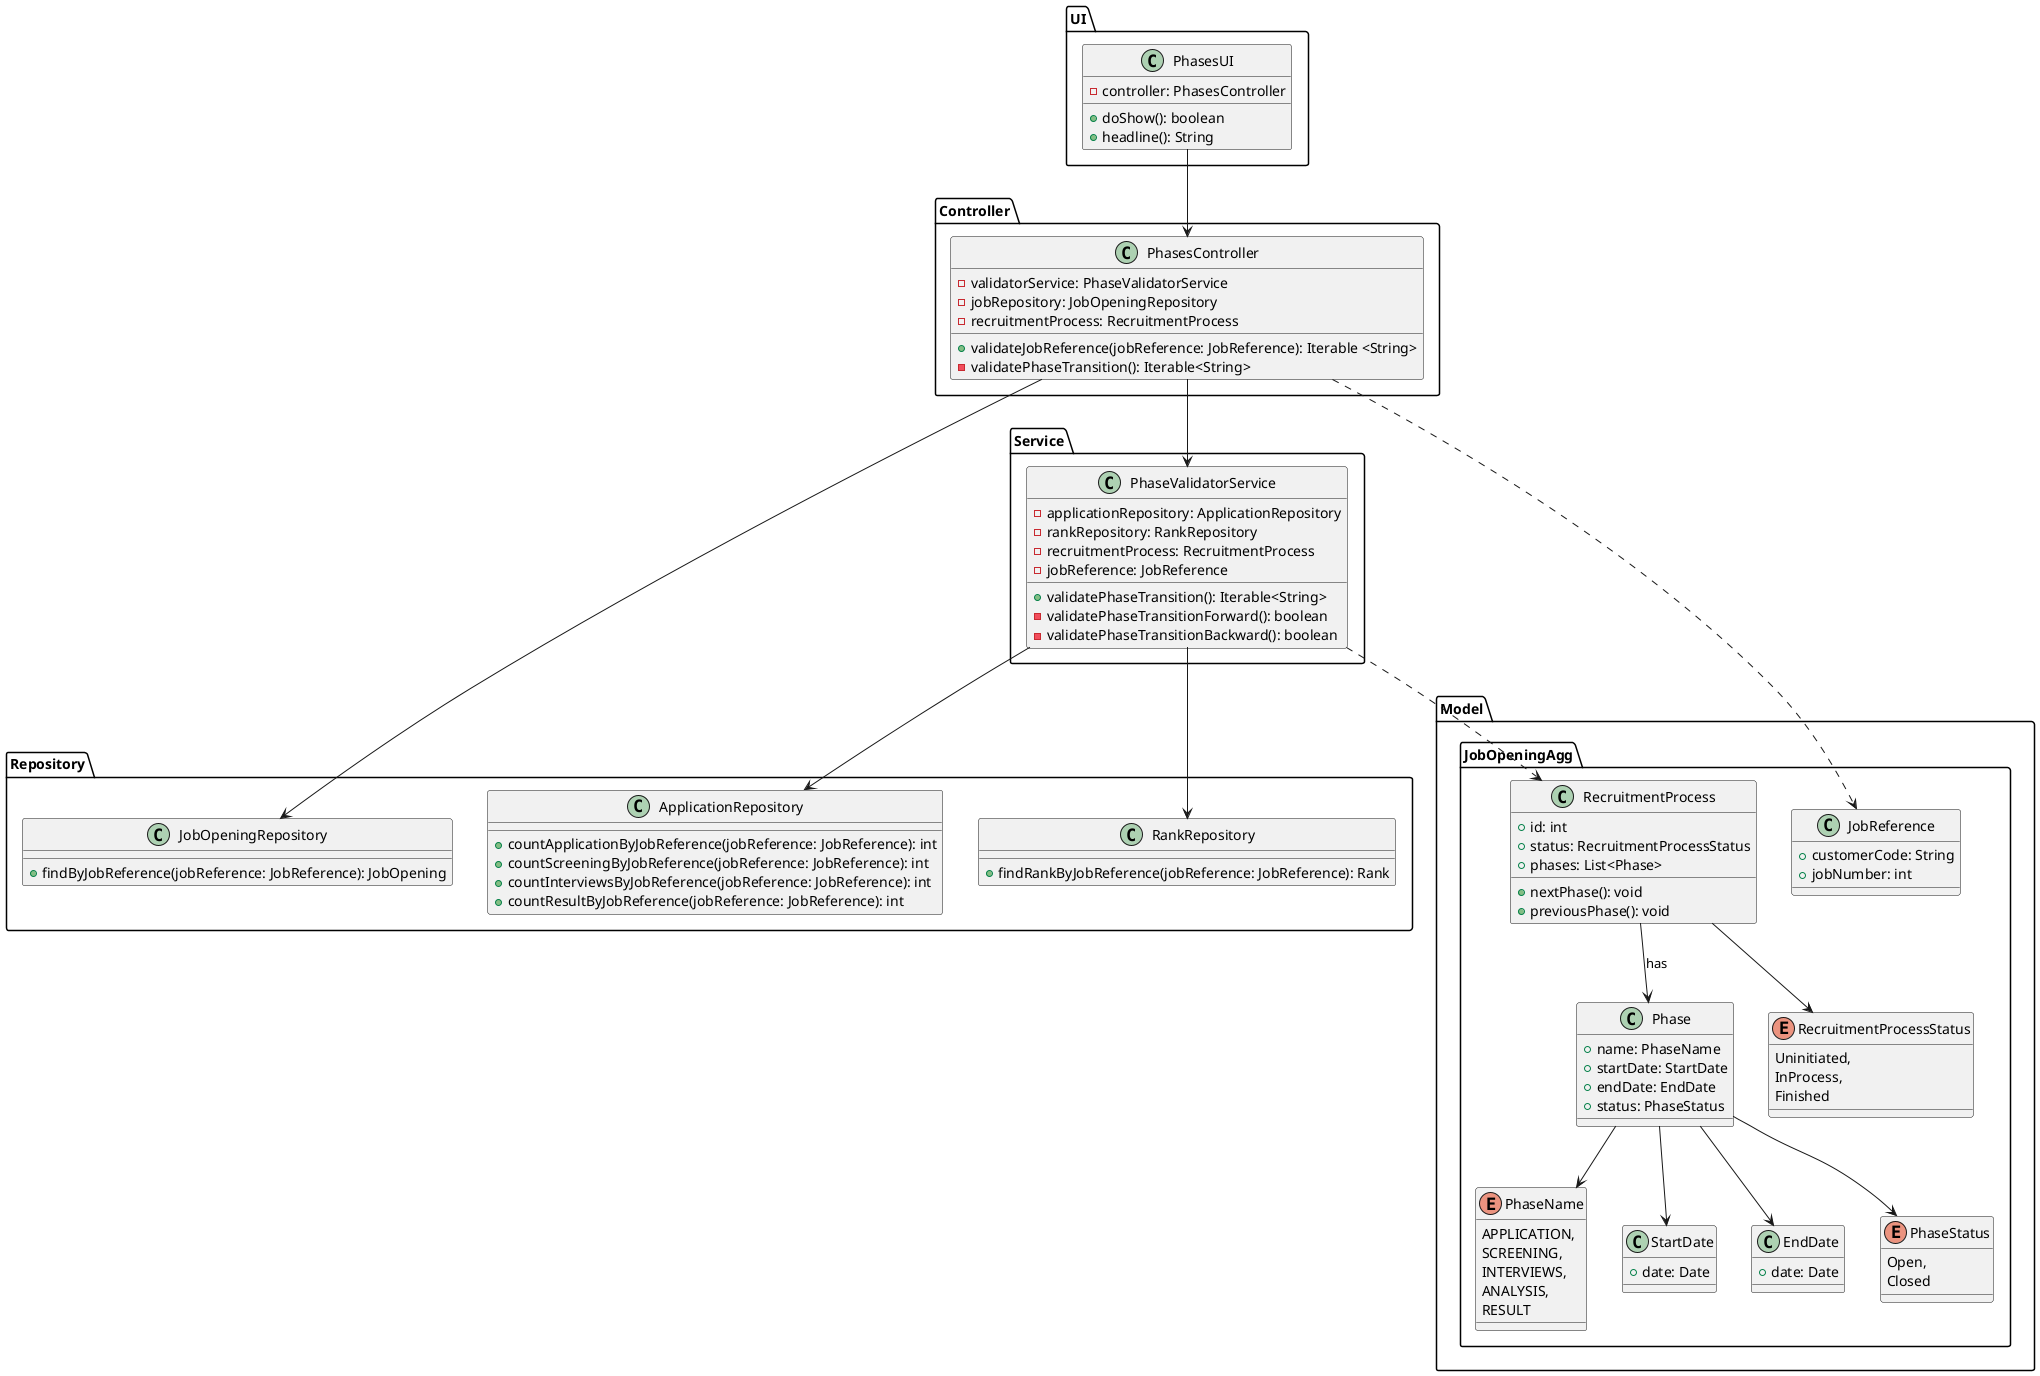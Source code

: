 @startuml ClassDiagram

package Controller {
    class PhasesController {
        - validatorService: PhaseValidatorService
        - jobRepository: JobOpeningRepository
        - recruitmentProcess: RecruitmentProcess
        + validateJobReference(jobReference: JobReference): Iterable <String>
        - validatePhaseTransition(): Iterable<String>
    }
}

package Service {
    class PhaseValidatorService {
        - applicationRepository: ApplicationRepository
        - rankRepository: RankRepository
        - recruitmentProcess: RecruitmentProcess
        - jobReference: JobReference
        + validatePhaseTransition(): Iterable<String>
        - validatePhaseTransitionForward(): boolean
        - validatePhaseTransitionBackward(): boolean
    }
}

package Repository {
    class JobOpeningRepository {
        + findByJobReference(jobReference: JobReference): JobOpening
    }

    class ApplicationRepository {
        + countApplicationByJobReference(jobReference: JobReference): int
        + countScreeningByJobReference(jobReference: JobReference): int
        + countInterviewsByJobReference(jobReference: JobReference): int
        + countResultByJobReference(jobReference: JobReference): int
    }

    class RankRepository {
        + findRankByJobReference(jobReference: JobReference): Rank
    }
}

package Model {

    package JobOpeningAgg {

        class JobReference {
            + customerCode: String
            + jobNumber: int
        }

        class RecruitmentProcess {
            +id: int
            +status: RecruitmentProcessStatus
            +phases: List<Phase>
            + nextPhase(): void
            + previousPhase(): void
        }

        class Phase {
            +name: PhaseName
            +startDate: StartDate
            +endDate: EndDate
            +status: PhaseStatus
        }

        enum PhaseName {
            APPLICATION,
            SCREENING,
            INTERVIEWS,
            ANALYSIS,
            RESULT
        }

        class StartDate {
            +date: Date
        }

        class EndDate {
            +date: Date
        }

        enum PhaseStatus {
            Open,
            Closed
        }

        enum RecruitmentProcessStatus {
            Uninitiated,
            InProcess,
            Finished
        }
    }
}

package UI {
    class PhasesUI {
        - controller: PhasesController
        + doShow(): boolean
        + headline(): String
    }
}

PhasesController --> PhaseValidatorService
PhasesController --> JobOpeningRepository
PhasesController ..> JobReference
PhaseValidatorService --> ApplicationRepository
PhaseValidatorService ..> RecruitmentProcess
PhaseValidatorService --> RankRepository
RecruitmentProcess --> Phase : "has"
Phase --> PhaseName
Phase --> StartDate
Phase --> EndDate
Phase --> PhaseStatus
RecruitmentProcess --> RecruitmentProcessStatus

PhasesUI --> PhasesController

@enduml

